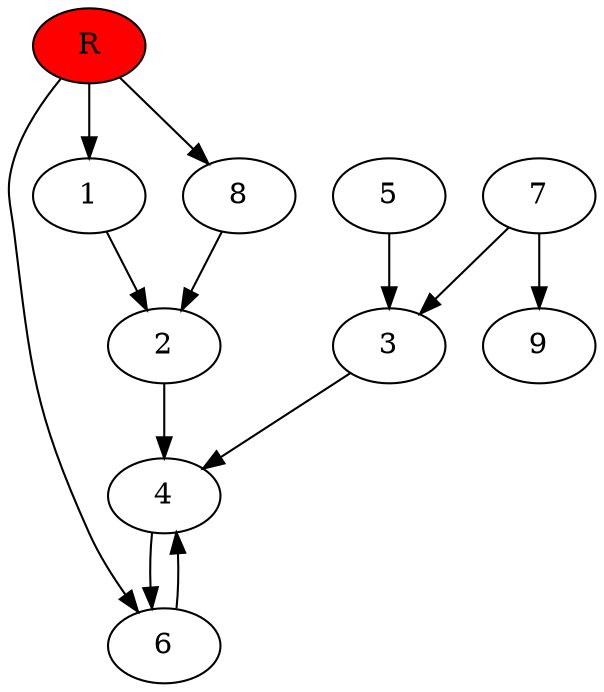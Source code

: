 digraph prb33484 {
	1
	2
	3
	4
	5
	6
	7
	8
	R [fillcolor="#ff0000" style=filled]
	1 -> 2
	2 -> 4
	3 -> 4
	4 -> 6
	5 -> 3
	6 -> 4
	7 -> 3
	7 -> 9
	8 -> 2
	R -> 1
	R -> 6
	R -> 8
}
